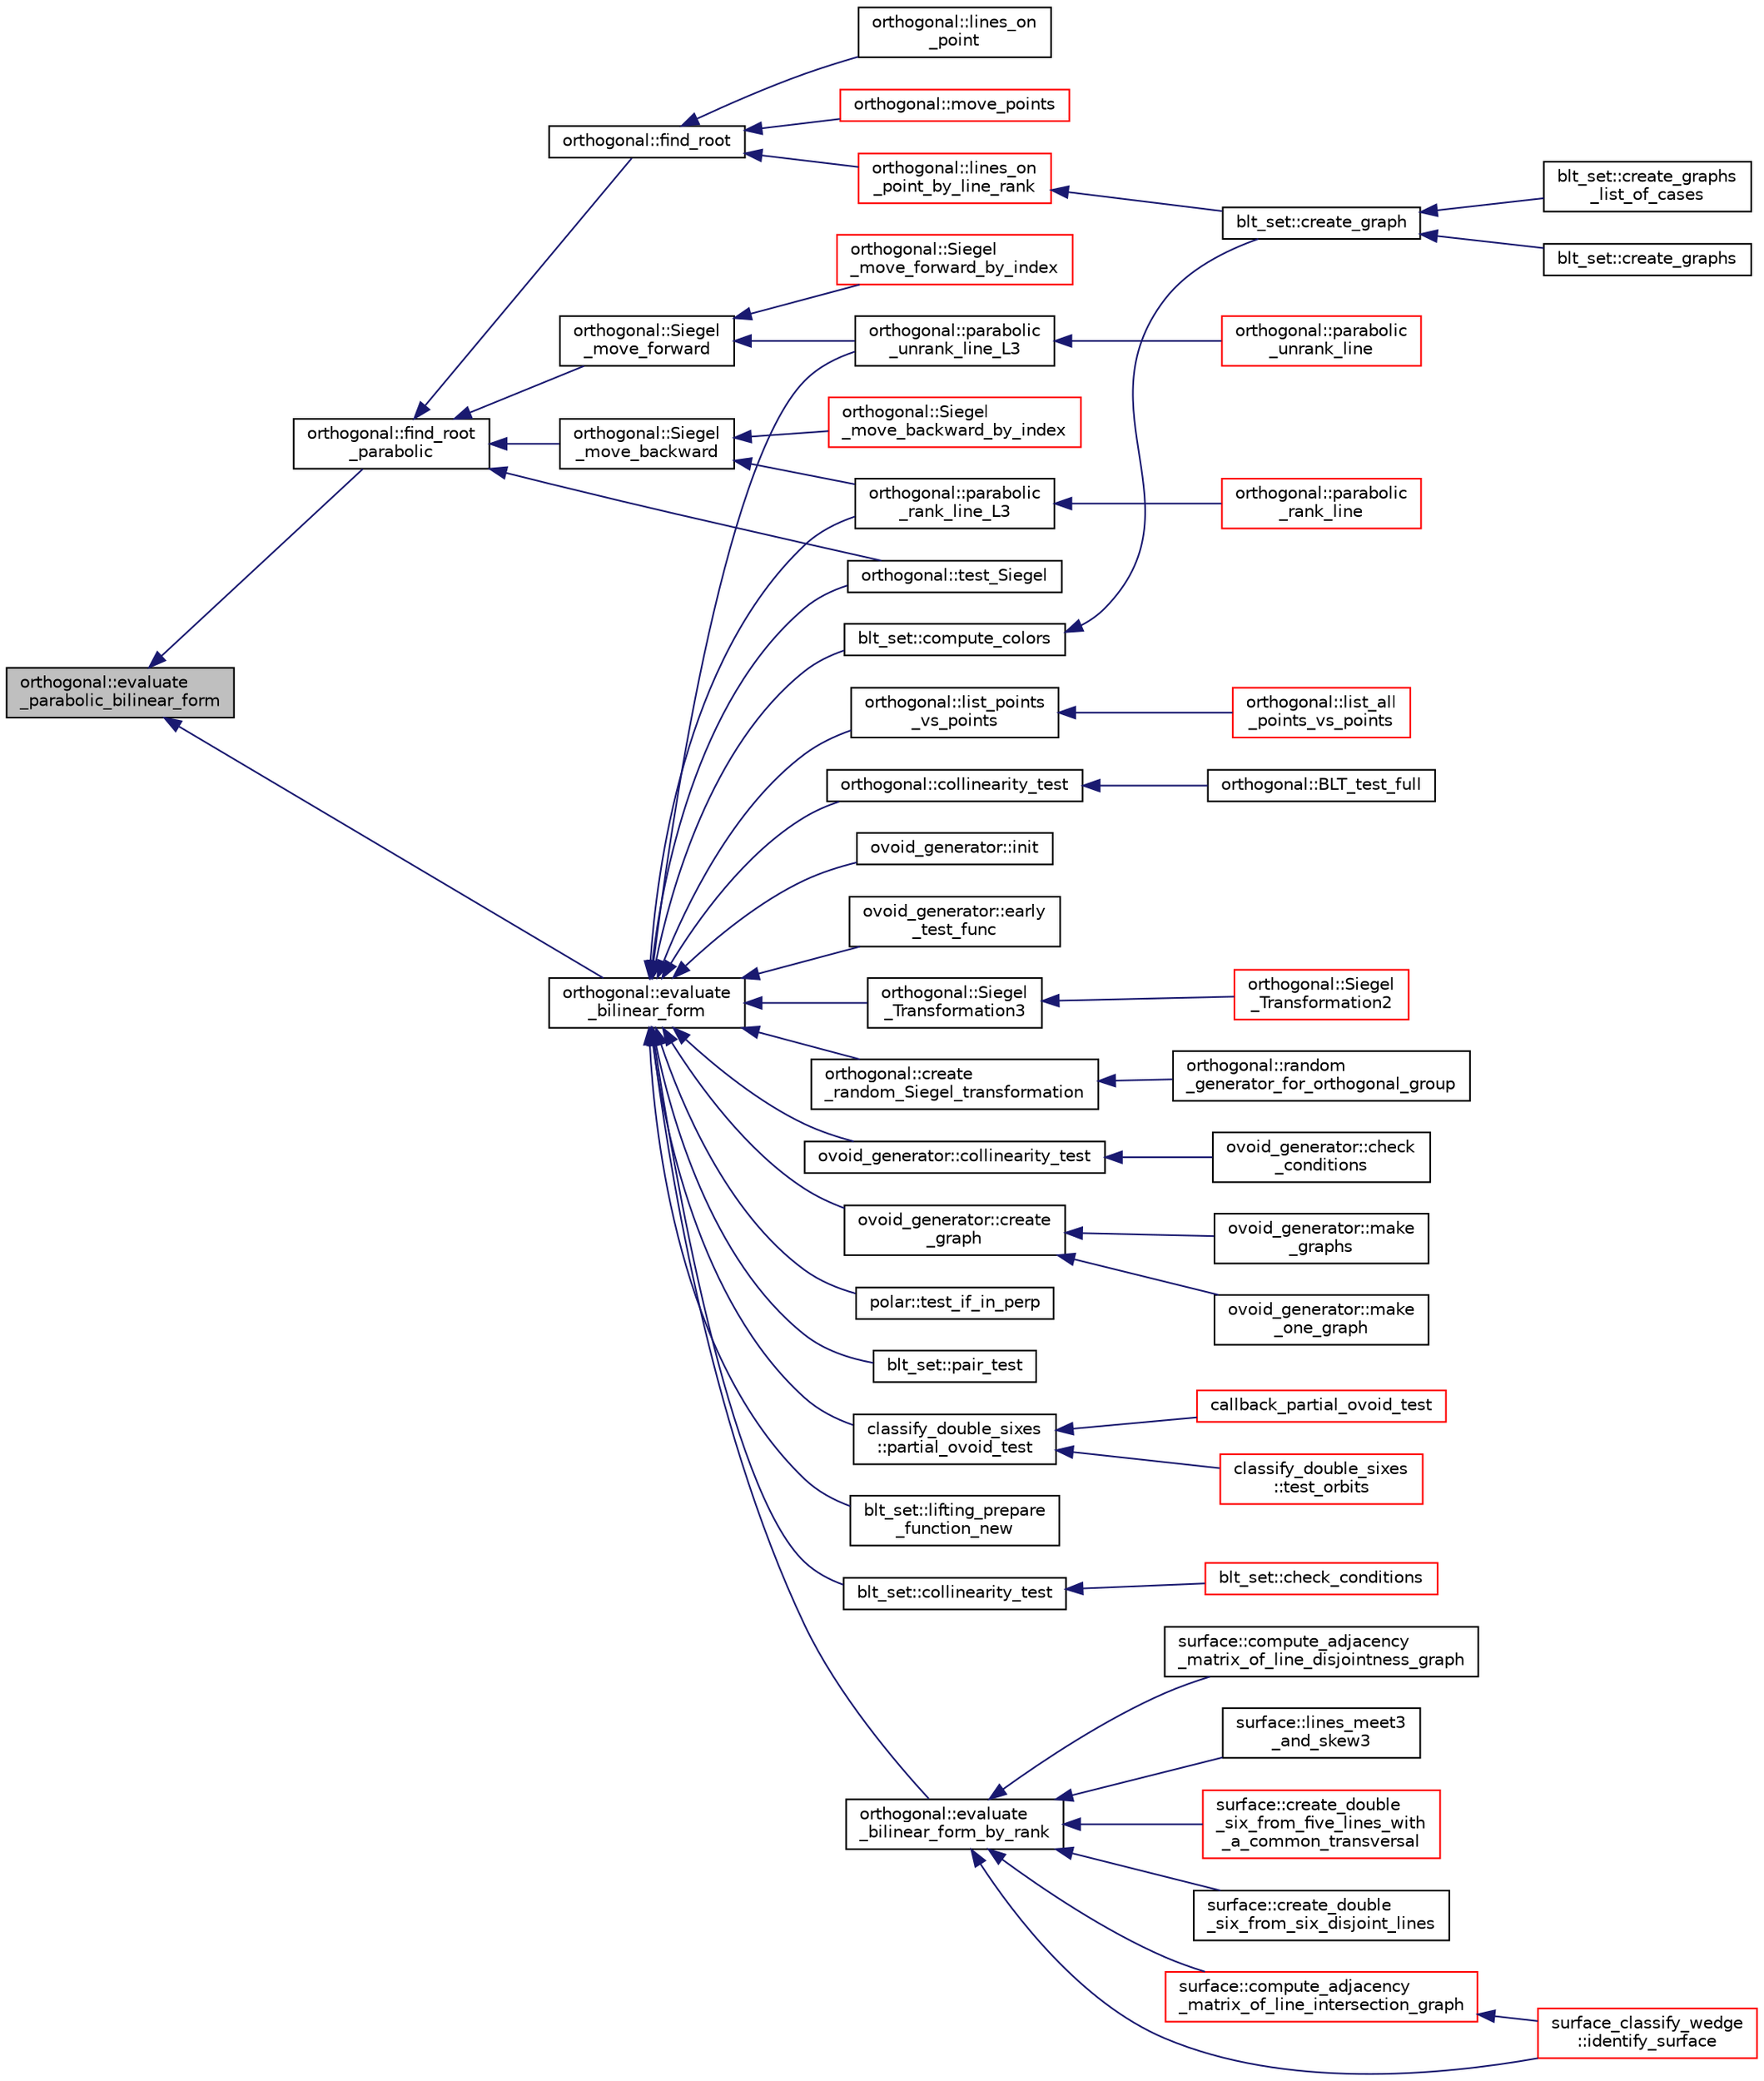 digraph "orthogonal::evaluate_parabolic_bilinear_form"
{
  edge [fontname="Helvetica",fontsize="10",labelfontname="Helvetica",labelfontsize="10"];
  node [fontname="Helvetica",fontsize="10",shape=record];
  rankdir="LR";
  Node4222 [label="orthogonal::evaluate\l_parabolic_bilinear_form",height=0.2,width=0.4,color="black", fillcolor="grey75", style="filled", fontcolor="black"];
  Node4222 -> Node4223 [dir="back",color="midnightblue",fontsize="10",style="solid",fontname="Helvetica"];
  Node4223 [label="orthogonal::evaluate\l_bilinear_form",height=0.2,width=0.4,color="black", fillcolor="white", style="filled",URL="$d7/daa/classorthogonal.html#a1cb22ce04ab60e22852f610ec3fe5c98"];
  Node4223 -> Node4224 [dir="back",color="midnightblue",fontsize="10",style="solid",fontname="Helvetica"];
  Node4224 [label="blt_set::compute_colors",height=0.2,width=0.4,color="black", fillcolor="white", style="filled",URL="$d1/d3d/classblt__set.html#a6629b3a1a50c0f2736034abaea6f7d63"];
  Node4224 -> Node4225 [dir="back",color="midnightblue",fontsize="10",style="solid",fontname="Helvetica"];
  Node4225 [label="blt_set::create_graph",height=0.2,width=0.4,color="black", fillcolor="white", style="filled",URL="$d1/d3d/classblt__set.html#ae92249ece99ffbc92e93e49cd5d5dccf"];
  Node4225 -> Node4226 [dir="back",color="midnightblue",fontsize="10",style="solid",fontname="Helvetica"];
  Node4226 [label="blt_set::create_graphs",height=0.2,width=0.4,color="black", fillcolor="white", style="filled",URL="$d1/d3d/classblt__set.html#a3f1d4a8ed15875c47b327949f26a4533"];
  Node4225 -> Node4227 [dir="back",color="midnightblue",fontsize="10",style="solid",fontname="Helvetica"];
  Node4227 [label="blt_set::create_graphs\l_list_of_cases",height=0.2,width=0.4,color="black", fillcolor="white", style="filled",URL="$d1/d3d/classblt__set.html#a91ad531d4154bd887182dbd6121476f3"];
  Node4223 -> Node4228 [dir="back",color="midnightblue",fontsize="10",style="solid",fontname="Helvetica"];
  Node4228 [label="blt_set::pair_test",height=0.2,width=0.4,color="black", fillcolor="white", style="filled",URL="$d1/d3d/classblt__set.html#a010e746fd6fc5a539cec27bced4ff477"];
  Node4223 -> Node4229 [dir="back",color="midnightblue",fontsize="10",style="solid",fontname="Helvetica"];
  Node4229 [label="blt_set::collinearity_test",height=0.2,width=0.4,color="black", fillcolor="white", style="filled",URL="$d1/d3d/classblt__set.html#a6031271267004d6f16cb6b59f9c31ec2"];
  Node4229 -> Node4230 [dir="back",color="midnightblue",fontsize="10",style="solid",fontname="Helvetica"];
  Node4230 [label="blt_set::check_conditions",height=0.2,width=0.4,color="red", fillcolor="white", style="filled",URL="$d1/d3d/classblt__set.html#ad51895e1ed3f1541ed735bc06befd9c1"];
  Node4223 -> Node4232 [dir="back",color="midnightblue",fontsize="10",style="solid",fontname="Helvetica"];
  Node4232 [label="blt_set::lifting_prepare\l_function_new",height=0.2,width=0.4,color="black", fillcolor="white", style="filled",URL="$d1/d3d/classblt__set.html#a1314b7c0a3b78ba54c0f61a397d8afce"];
  Node4223 -> Node4233 [dir="back",color="midnightblue",fontsize="10",style="solid",fontname="Helvetica"];
  Node4233 [label="orthogonal::evaluate\l_bilinear_form_by_rank",height=0.2,width=0.4,color="black", fillcolor="white", style="filled",URL="$d7/daa/classorthogonal.html#ab4f6117f55f6fbd0fb2bd8b4c8d981bf"];
  Node4233 -> Node4234 [dir="back",color="midnightblue",fontsize="10",style="solid",fontname="Helvetica"];
  Node4234 [label="surface::lines_meet3\l_and_skew3",height=0.2,width=0.4,color="black", fillcolor="white", style="filled",URL="$d5/d88/classsurface.html#af87ed9d20b980a89342f20c206ae5790"];
  Node4233 -> Node4235 [dir="back",color="midnightblue",fontsize="10",style="solid",fontname="Helvetica"];
  Node4235 [label="surface::create_double\l_six_from_five_lines_with\l_a_common_transversal",height=0.2,width=0.4,color="red", fillcolor="white", style="filled",URL="$d5/d88/classsurface.html#a6d8fafa386893521305e016011d55673"];
  Node4233 -> Node4250 [dir="back",color="midnightblue",fontsize="10",style="solid",fontname="Helvetica"];
  Node4250 [label="surface::create_double\l_six_from_six_disjoint_lines",height=0.2,width=0.4,color="black", fillcolor="white", style="filled",URL="$d5/d88/classsurface.html#a4c44f0a33d709edee71537547880dd87"];
  Node4233 -> Node4251 [dir="back",color="midnightblue",fontsize="10",style="solid",fontname="Helvetica"];
  Node4251 [label="surface::compute_adjacency\l_matrix_of_line_intersection_graph",height=0.2,width=0.4,color="red", fillcolor="white", style="filled",URL="$d5/d88/classsurface.html#ac5787faa49029a5d56971271bb59f9f1"];
  Node4251 -> Node4264 [dir="back",color="midnightblue",fontsize="10",style="solid",fontname="Helvetica"];
  Node4264 [label="surface_classify_wedge\l::identify_surface",height=0.2,width=0.4,color="red", fillcolor="white", style="filled",URL="$d7/d5c/classsurface__classify__wedge.html#a0ee820a0324434792bd5362b4606de80"];
  Node4233 -> Node4265 [dir="back",color="midnightblue",fontsize="10",style="solid",fontname="Helvetica"];
  Node4265 [label="surface::compute_adjacency\l_matrix_of_line_disjointness_graph",height=0.2,width=0.4,color="black", fillcolor="white", style="filled",URL="$d5/d88/classsurface.html#ae647f9893e4d2161281845529e7bb0f5"];
  Node4233 -> Node4264 [dir="back",color="midnightblue",fontsize="10",style="solid",fontname="Helvetica"];
  Node4223 -> Node4266 [dir="back",color="midnightblue",fontsize="10",style="solid",fontname="Helvetica"];
  Node4266 [label="orthogonal::list_points\l_vs_points",height=0.2,width=0.4,color="black", fillcolor="white", style="filled",URL="$d7/daa/classorthogonal.html#a80258158dfa1470b42e9036b07c7dfbb"];
  Node4266 -> Node4267 [dir="back",color="midnightblue",fontsize="10",style="solid",fontname="Helvetica"];
  Node4267 [label="orthogonal::list_all\l_points_vs_points",height=0.2,width=0.4,color="red", fillcolor="white", style="filled",URL="$d7/daa/classorthogonal.html#aa896de1a55608e15b02df00777ac7ccb"];
  Node4223 -> Node4273 [dir="back",color="midnightblue",fontsize="10",style="solid",fontname="Helvetica"];
  Node4273 [label="orthogonal::test_Siegel",height=0.2,width=0.4,color="black", fillcolor="white", style="filled",URL="$d7/daa/classorthogonal.html#ad6d248c572d92abe41416065addd4a69"];
  Node4223 -> Node4274 [dir="back",color="midnightblue",fontsize="10",style="solid",fontname="Helvetica"];
  Node4274 [label="orthogonal::collinearity_test",height=0.2,width=0.4,color="black", fillcolor="white", style="filled",URL="$d7/daa/classorthogonal.html#a36b9dba38fbbecaedbf32ee298aafa32"];
  Node4274 -> Node4275 [dir="back",color="midnightblue",fontsize="10",style="solid",fontname="Helvetica"];
  Node4275 [label="orthogonal::BLT_test_full",height=0.2,width=0.4,color="black", fillcolor="white", style="filled",URL="$d7/daa/classorthogonal.html#ab4c41d4de00851e2edc32108f30a9520"];
  Node4223 -> Node4276 [dir="back",color="midnightblue",fontsize="10",style="solid",fontname="Helvetica"];
  Node4276 [label="orthogonal::parabolic\l_unrank_line_L3",height=0.2,width=0.4,color="black", fillcolor="white", style="filled",URL="$d7/daa/classorthogonal.html#ae1edfba289a03ed4d383514c2b0dc4b7"];
  Node4276 -> Node4277 [dir="back",color="midnightblue",fontsize="10",style="solid",fontname="Helvetica"];
  Node4277 [label="orthogonal::parabolic\l_unrank_line",height=0.2,width=0.4,color="red", fillcolor="white", style="filled",URL="$d7/daa/classorthogonal.html#a449cc51a62e11b8699befe951b0f8a4c"];
  Node4223 -> Node4538 [dir="back",color="midnightblue",fontsize="10",style="solid",fontname="Helvetica"];
  Node4538 [label="orthogonal::parabolic\l_rank_line_L3",height=0.2,width=0.4,color="black", fillcolor="white", style="filled",URL="$d7/daa/classorthogonal.html#afea1a02e2b439b28127cfa2a782da8c9"];
  Node4538 -> Node4539 [dir="back",color="midnightblue",fontsize="10",style="solid",fontname="Helvetica"];
  Node4539 [label="orthogonal::parabolic\l_rank_line",height=0.2,width=0.4,color="red", fillcolor="white", style="filled",URL="$d7/daa/classorthogonal.html#a7df334ceca90bc5b90c56354dbaf45c9"];
  Node4223 -> Node4564 [dir="back",color="midnightblue",fontsize="10",style="solid",fontname="Helvetica"];
  Node4564 [label="orthogonal::Siegel\l_Transformation3",height=0.2,width=0.4,color="black", fillcolor="white", style="filled",URL="$d7/daa/classorthogonal.html#ac9129abf3f825e8c7d5591d1ba116ac7"];
  Node4564 -> Node4565 [dir="back",color="midnightblue",fontsize="10",style="solid",fontname="Helvetica"];
  Node4565 [label="orthogonal::Siegel\l_Transformation2",height=0.2,width=0.4,color="red", fillcolor="white", style="filled",URL="$d7/daa/classorthogonal.html#aaf1945ebd71495f1b362e5091d4b30ec"];
  Node4223 -> Node4585 [dir="back",color="midnightblue",fontsize="10",style="solid",fontname="Helvetica"];
  Node4585 [label="orthogonal::create\l_random_Siegel_transformation",height=0.2,width=0.4,color="black", fillcolor="white", style="filled",URL="$d7/daa/classorthogonal.html#ad691ec706194282d2954a5edaca883cf"];
  Node4585 -> Node4586 [dir="back",color="midnightblue",fontsize="10",style="solid",fontname="Helvetica"];
  Node4586 [label="orthogonal::random\l_generator_for_orthogonal_group",height=0.2,width=0.4,color="black", fillcolor="white", style="filled",URL="$d7/daa/classorthogonal.html#a380946c3af4d3d83118c409a7aecfe3d"];
  Node4223 -> Node4531 [dir="back",color="midnightblue",fontsize="10",style="solid",fontname="Helvetica"];
  Node4531 [label="ovoid_generator::init",height=0.2,width=0.4,color="black", fillcolor="white", style="filled",URL="$d3/daf/classovoid__generator.html#a44d90a4751554076f432f35089a964c2"];
  Node4223 -> Node4587 [dir="back",color="midnightblue",fontsize="10",style="solid",fontname="Helvetica"];
  Node4587 [label="ovoid_generator::early\l_test_func",height=0.2,width=0.4,color="black", fillcolor="white", style="filled",URL="$d3/daf/classovoid__generator.html#a06cd2b374b0d5de8cddc2f0143930f8d"];
  Node4223 -> Node4588 [dir="back",color="midnightblue",fontsize="10",style="solid",fontname="Helvetica"];
  Node4588 [label="ovoid_generator::collinearity_test",height=0.2,width=0.4,color="black", fillcolor="white", style="filled",URL="$d3/daf/classovoid__generator.html#ae2779df2b3b46df65bc89b774ed37d9a"];
  Node4588 -> Node4589 [dir="back",color="midnightblue",fontsize="10",style="solid",fontname="Helvetica"];
  Node4589 [label="ovoid_generator::check\l_conditions",height=0.2,width=0.4,color="black", fillcolor="white", style="filled",URL="$d3/daf/classovoid__generator.html#a6238427dcb098555e2067902ffde98f9"];
  Node4223 -> Node4590 [dir="back",color="midnightblue",fontsize="10",style="solid",fontname="Helvetica"];
  Node4590 [label="ovoid_generator::create\l_graph",height=0.2,width=0.4,color="black", fillcolor="white", style="filled",URL="$d3/daf/classovoid__generator.html#a7c2583a76698e979ed9e74d110114652"];
  Node4590 -> Node4591 [dir="back",color="midnightblue",fontsize="10",style="solid",fontname="Helvetica"];
  Node4591 [label="ovoid_generator::make\l_graphs",height=0.2,width=0.4,color="black", fillcolor="white", style="filled",URL="$d3/daf/classovoid__generator.html#ad231178badc9e58ed4a0d61f6f7adabc"];
  Node4590 -> Node4592 [dir="back",color="midnightblue",fontsize="10",style="solid",fontname="Helvetica"];
  Node4592 [label="ovoid_generator::make\l_one_graph",height=0.2,width=0.4,color="black", fillcolor="white", style="filled",URL="$d3/daf/classovoid__generator.html#a2954bc30f73d246408d8907307e18a42"];
  Node4223 -> Node4593 [dir="back",color="midnightblue",fontsize="10",style="solid",fontname="Helvetica"];
  Node4593 [label="polar::test_if_in_perp",height=0.2,width=0.4,color="black", fillcolor="white", style="filled",URL="$da/d1c/classpolar.html#a6e400ec31bb2c7ab36b3b19da84139a8"];
  Node4223 -> Node4287 [dir="back",color="midnightblue",fontsize="10",style="solid",fontname="Helvetica"];
  Node4287 [label="classify_double_sixes\l::partial_ovoid_test",height=0.2,width=0.4,color="black", fillcolor="white", style="filled",URL="$dd/d23/classclassify__double__sixes.html#a9535ae3adb2856d9a819b204b5fcdd51"];
  Node4287 -> Node4288 [dir="back",color="midnightblue",fontsize="10",style="solid",fontname="Helvetica"];
  Node4288 [label="callback_partial_ovoid_test",height=0.2,width=0.4,color="red", fillcolor="white", style="filled",URL="$d5/de0/top__level__global_8_c.html#a727820f93ffbddb54e384905b4661761"];
  Node4287 -> Node4290 [dir="back",color="midnightblue",fontsize="10",style="solid",fontname="Helvetica"];
  Node4290 [label="classify_double_sixes\l::test_orbits",height=0.2,width=0.4,color="red", fillcolor="white", style="filled",URL="$dd/d23/classclassify__double__sixes.html#abbdf82332e2bd681f4afb1b21fa85bed"];
  Node4222 -> Node4594 [dir="back",color="midnightblue",fontsize="10",style="solid",fontname="Helvetica"];
  Node4594 [label="orthogonal::find_root\l_parabolic",height=0.2,width=0.4,color="black", fillcolor="white", style="filled",URL="$d7/daa/classorthogonal.html#a2e4453bb31692707f8a9e8b660b2e136"];
  Node4594 -> Node4595 [dir="back",color="midnightblue",fontsize="10",style="solid",fontname="Helvetica"];
  Node4595 [label="orthogonal::find_root",height=0.2,width=0.4,color="black", fillcolor="white", style="filled",URL="$d7/daa/classorthogonal.html#a7cad6e763a1f49ab5e372a26f5cdf247"];
  Node4595 -> Node4567 [dir="back",color="midnightblue",fontsize="10",style="solid",fontname="Helvetica"];
  Node4567 [label="orthogonal::lines_on\l_point",height=0.2,width=0.4,color="black", fillcolor="white", style="filled",URL="$d7/daa/classorthogonal.html#aa3249c7fddbc156af817fb274e41c914"];
  Node4595 -> Node4541 [dir="back",color="midnightblue",fontsize="10",style="solid",fontname="Helvetica"];
  Node4541 [label="orthogonal::lines_on\l_point_by_line_rank",height=0.2,width=0.4,color="red", fillcolor="white", style="filled",URL="$d7/daa/classorthogonal.html#adc21874b6da3cd3585c704994fb538aa"];
  Node4541 -> Node4225 [dir="back",color="midnightblue",fontsize="10",style="solid",fontname="Helvetica"];
  Node4595 -> Node4568 [dir="back",color="midnightblue",fontsize="10",style="solid",fontname="Helvetica"];
  Node4568 [label="orthogonal::move_points",height=0.2,width=0.4,color="red", fillcolor="white", style="filled",URL="$d7/daa/classorthogonal.html#a24bfc815e987e19df641315b98ff8822"];
  Node4594 -> Node4273 [dir="back",color="midnightblue",fontsize="10",style="solid",fontname="Helvetica"];
  Node4594 -> Node4571 [dir="back",color="midnightblue",fontsize="10",style="solid",fontname="Helvetica"];
  Node4571 [label="orthogonal::Siegel\l_move_forward",height=0.2,width=0.4,color="black", fillcolor="white", style="filled",URL="$d7/daa/classorthogonal.html#a065d0faccc00df42afd671dac644d480"];
  Node4571 -> Node4276 [dir="back",color="midnightblue",fontsize="10",style="solid",fontname="Helvetica"];
  Node4571 -> Node4572 [dir="back",color="midnightblue",fontsize="10",style="solid",fontname="Helvetica"];
  Node4572 [label="orthogonal::Siegel\l_move_forward_by_index",height=0.2,width=0.4,color="red", fillcolor="white", style="filled",URL="$d7/daa/classorthogonal.html#a606e885cb85b824bcda44154a3cfbfe8"];
  Node4594 -> Node4578 [dir="back",color="midnightblue",fontsize="10",style="solid",fontname="Helvetica"];
  Node4578 [label="orthogonal::Siegel\l_move_backward",height=0.2,width=0.4,color="black", fillcolor="white", style="filled",URL="$d7/daa/classorthogonal.html#a365beaf002d1ffc9a600e73f1983e800"];
  Node4578 -> Node4538 [dir="back",color="midnightblue",fontsize="10",style="solid",fontname="Helvetica"];
  Node4578 -> Node4579 [dir="back",color="midnightblue",fontsize="10",style="solid",fontname="Helvetica"];
  Node4579 [label="orthogonal::Siegel\l_move_backward_by_index",height=0.2,width=0.4,color="red", fillcolor="white", style="filled",URL="$d7/daa/classorthogonal.html#aa8eaeba82de3ff3b5f50b4ccd22b2631"];
}
